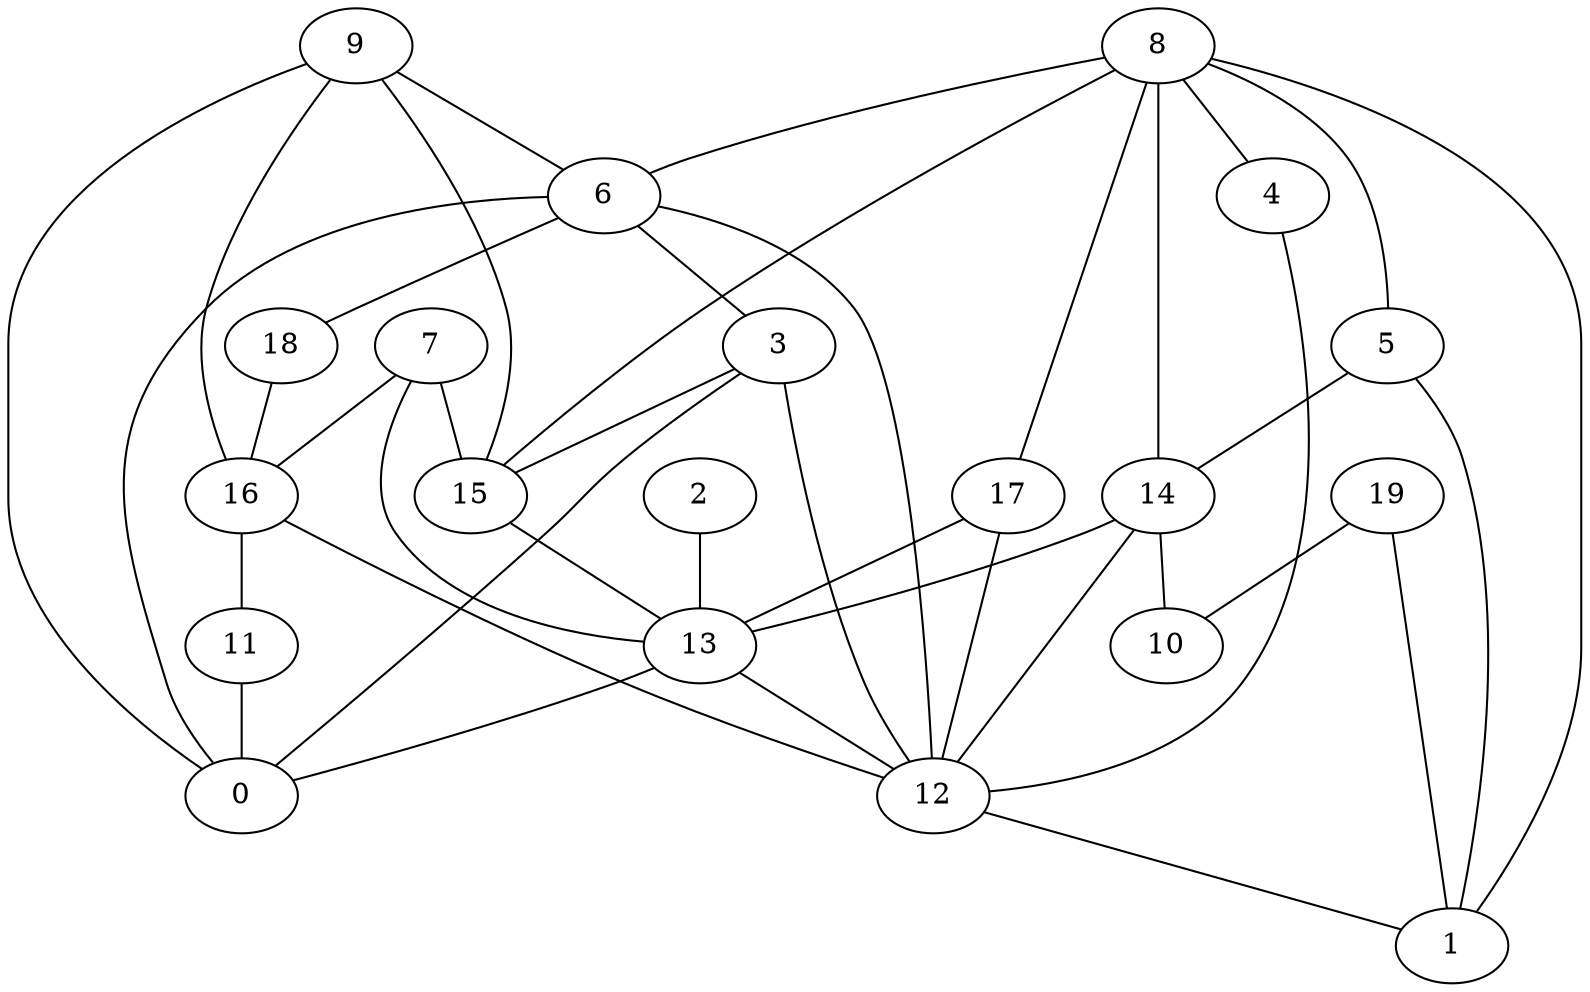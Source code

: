 digraph GG_graph {

subgraph G_graph {
edge [color = black]
"5" -> "1" [dir = none]
"14" -> "10" [dir = none]
"2" -> "13" [dir = none]
"13" -> "12" [dir = none]
"13" -> "0" [dir = none]
"12" -> "1" [dir = none]
"7" -> "16" [dir = none]
"17" -> "13" [dir = none]
"9" -> "16" [dir = none]
"18" -> "16" [dir = none]
"3" -> "0" [dir = none]
"16" -> "11" [dir = none]
"16" -> "12" [dir = none]
"8" -> "6" [dir = none]
"8" -> "15" [dir = none]
"8" -> "1" [dir = none]
"4" -> "12" [dir = none]
"19" -> "10" [dir = none]
"19" -> "1" [dir = none]
"17" -> "12" [dir = none]
"6" -> "12" [dir = none]
"7" -> "13" [dir = none]
"8" -> "17" [dir = none]
"8" -> "14" [dir = none]
"14" -> "13" [dir = none]
"9" -> "6" [dir = none]
"9" -> "0" [dir = none]
"6" -> "3" [dir = none]
"3" -> "15" [dir = none]
"8" -> "5" [dir = none]
"7" -> "15" [dir = none]
"3" -> "12" [dir = none]
"11" -> "0" [dir = none]
"6" -> "18" [dir = none]
"6" -> "0" [dir = none]
"9" -> "15" [dir = none]
"5" -> "14" [dir = none]
"15" -> "13" [dir = none]
"14" -> "12" [dir = none]
"8" -> "4" [dir = none]
}

}
